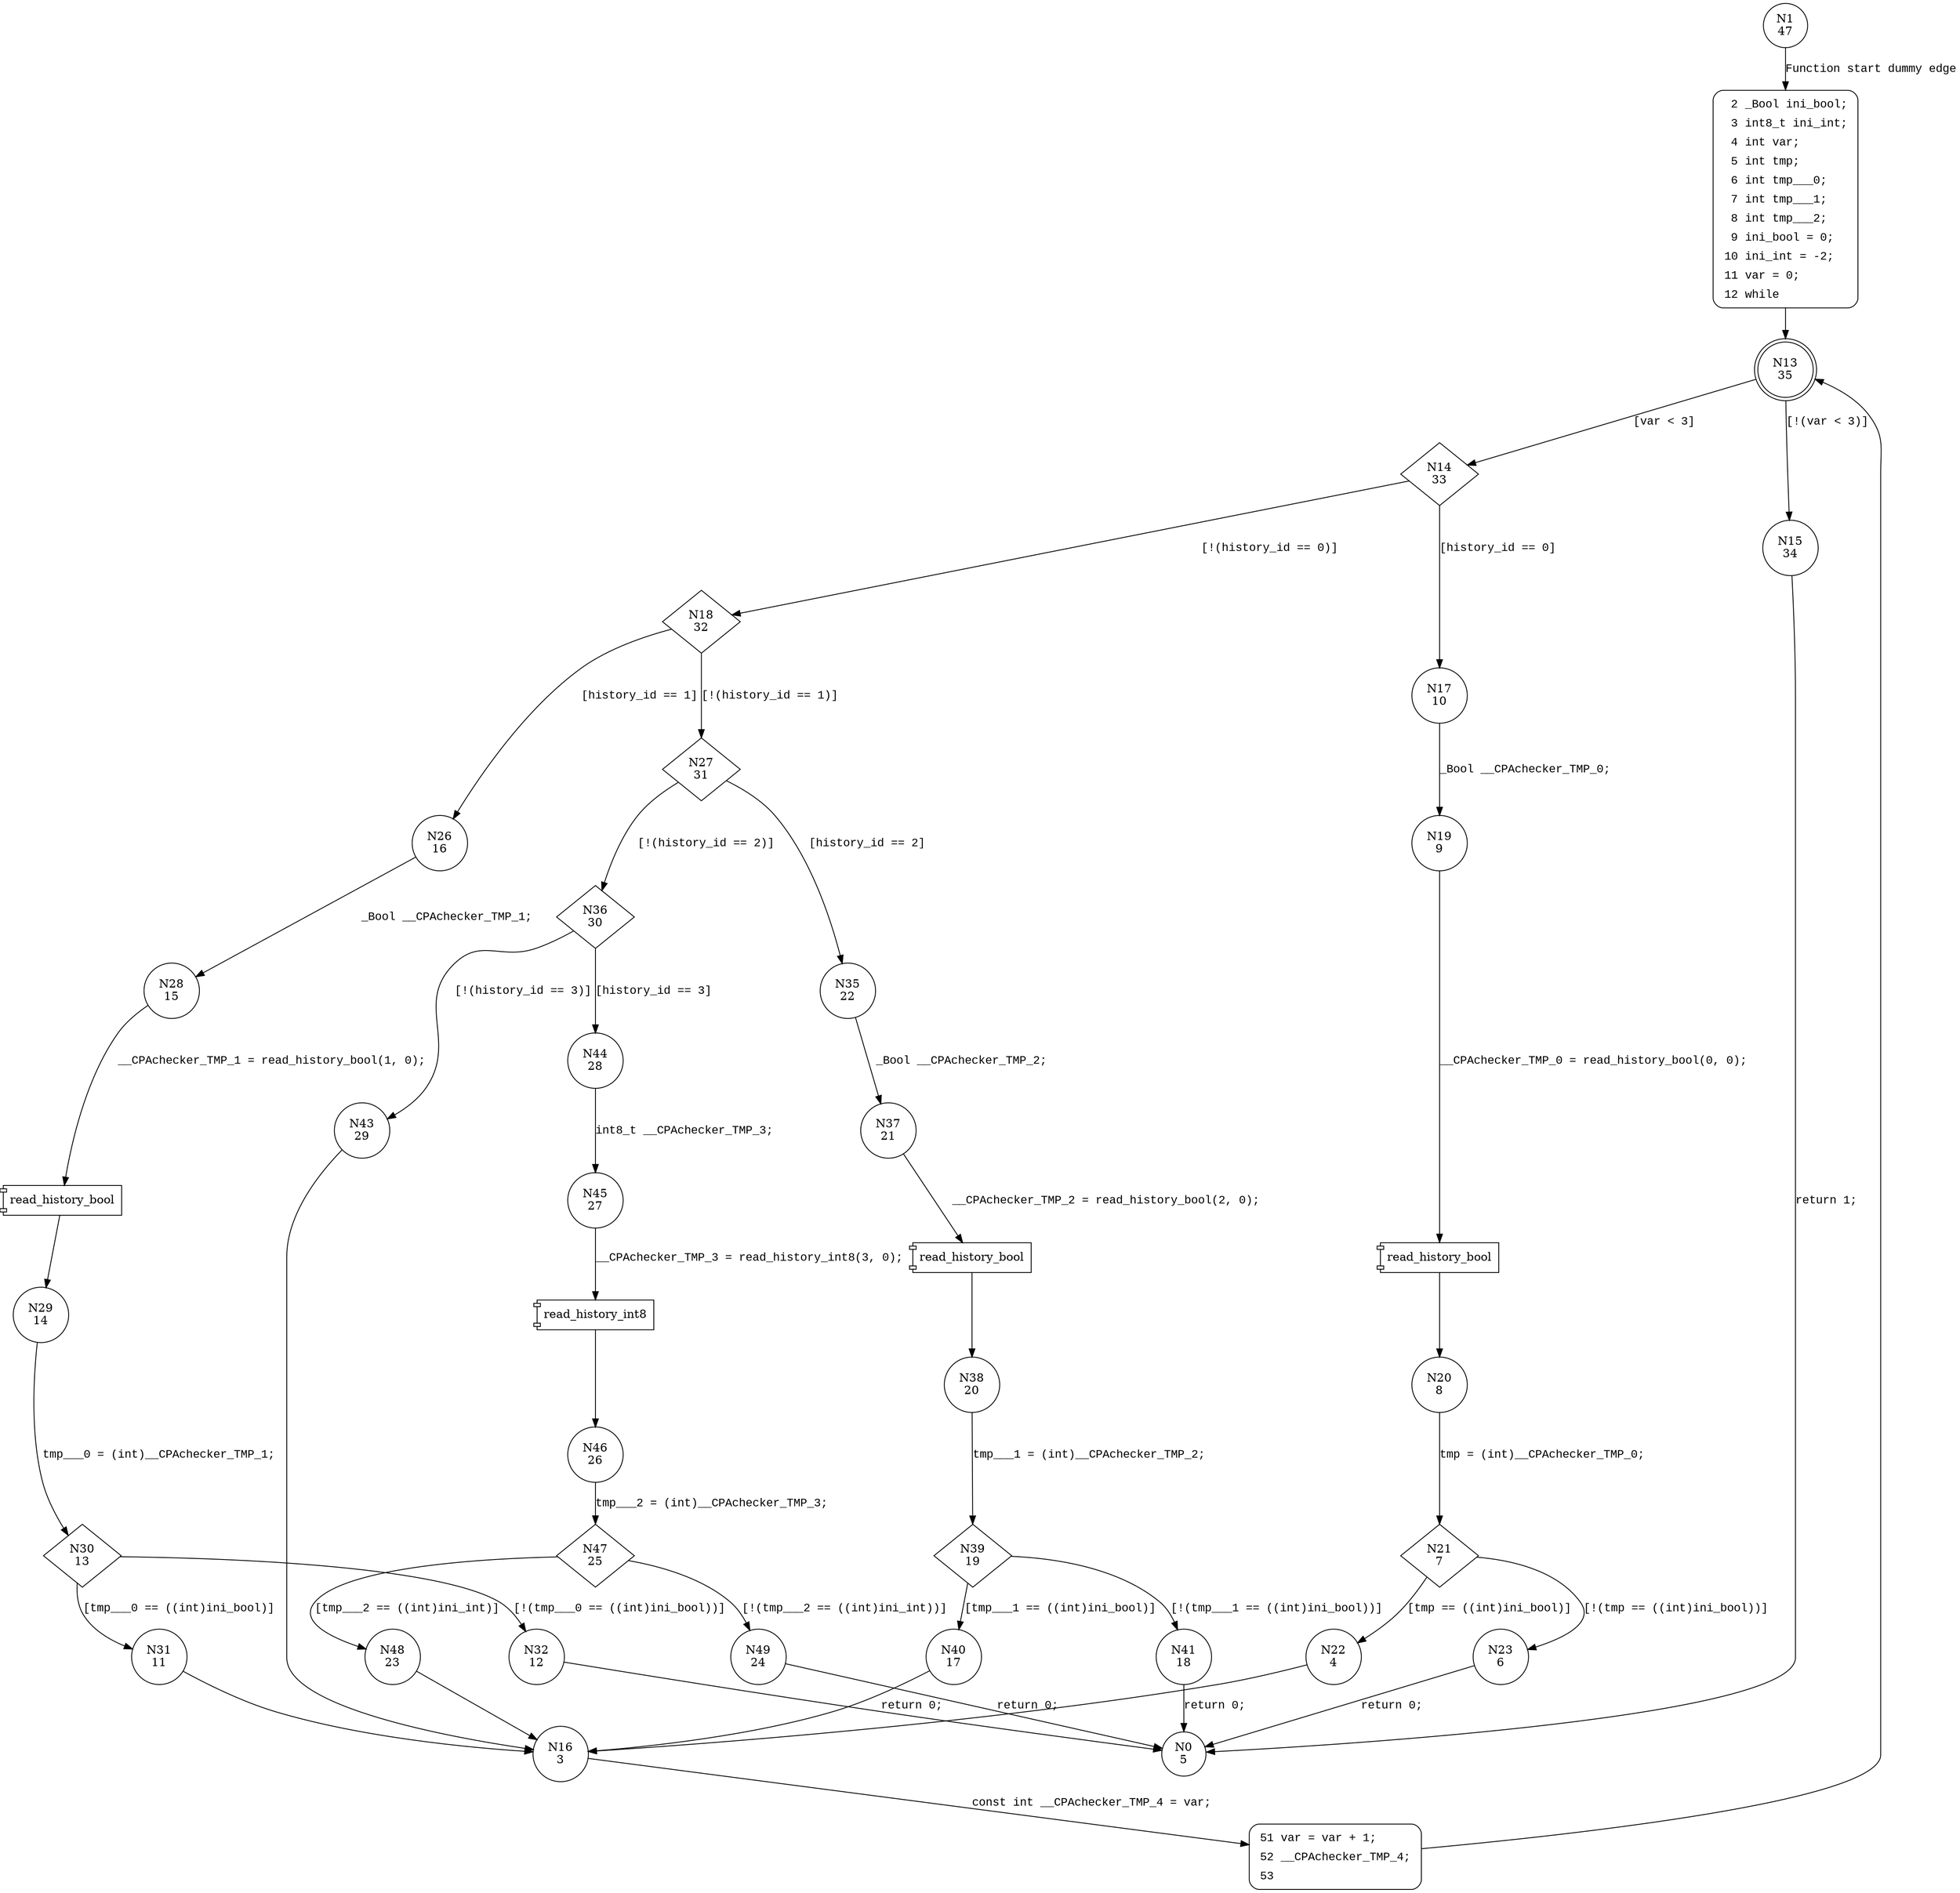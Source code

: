 digraph add_history_type {
1 [shape="circle" label="N1\n47"]
2 [shape="circle" label="N2\n46"]
13 [shape="doublecircle" label="N13\n35"]
14 [shape="diamond" label="N14\n33"]
15 [shape="circle" label="N15\n34"]
17 [shape="circle" label="N17\n10"]
18 [shape="diamond" label="N18\n32"]
26 [shape="circle" label="N26\n16"]
27 [shape="diamond" label="N27\n31"]
35 [shape="circle" label="N35\n22"]
36 [shape="diamond" label="N36\n30"]
44 [shape="circle" label="N44\n28"]
43 [shape="circle" label="N43\n29"]
16 [shape="circle" label="N16\n3"]
51 [shape="circle" label="N51\n2"]
45 [shape="circle" label="N45\n27"]
46 [shape="circle" label="N46\n26"]
47 [shape="diamond" label="N47\n25"]
48 [shape="circle" label="N48\n23"]
49 [shape="circle" label="N49\n24"]
37 [shape="circle" label="N37\n21"]
38 [shape="circle" label="N38\n20"]
39 [shape="diamond" label="N39\n19"]
40 [shape="circle" label="N40\n17"]
41 [shape="circle" label="N41\n18"]
28 [shape="circle" label="N28\n15"]
29 [shape="circle" label="N29\n14"]
30 [shape="diamond" label="N30\n13"]
31 [shape="circle" label="N31\n11"]
32 [shape="circle" label="N32\n12"]
19 [shape="circle" label="N19\n9"]
20 [shape="circle" label="N20\n8"]
21 [shape="diamond" label="N21\n7"]
22 [shape="circle" label="N22\n4"]
23 [shape="circle" label="N23\n6"]
0 [shape="circle" label="N0\n5"]
2 [style="filled,bold" penwidth="1" fillcolor="white" fontname="Courier New" shape="Mrecord" label=<<table border="0" cellborder="0" cellpadding="3" bgcolor="white"><tr><td align="right">2</td><td align="left">_Bool ini_bool;</td></tr><tr><td align="right">3</td><td align="left">int8_t ini_int;</td></tr><tr><td align="right">4</td><td align="left">int var;</td></tr><tr><td align="right">5</td><td align="left">int tmp;</td></tr><tr><td align="right">6</td><td align="left">int tmp___0;</td></tr><tr><td align="right">7</td><td align="left">int tmp___1;</td></tr><tr><td align="right">8</td><td align="left">int tmp___2;</td></tr><tr><td align="right">9</td><td align="left">ini_bool = 0;</td></tr><tr><td align="right">10</td><td align="left">ini_int = -2;</td></tr><tr><td align="right">11</td><td align="left">var = 0;</td></tr><tr><td align="right">12</td><td align="left">while</td></tr></table>>]
2 -> 13[label=""]
51 [style="filled,bold" penwidth="1" fillcolor="white" fontname="Courier New" shape="Mrecord" label=<<table border="0" cellborder="0" cellpadding="3" bgcolor="white"><tr><td align="right">51</td><td align="left">var = var + 1;</td></tr><tr><td align="right">52</td><td align="left">__CPAchecker_TMP_4;</td></tr><tr><td align="right">53</td><td align="left"></td></tr></table>>]
51 -> 13[label=""]
1 -> 2 [label="Function start dummy edge" fontname="Courier New"]
13 -> 14 [label="[var < 3]" fontname="Courier New"]
13 -> 15 [label="[!(var < 3)]" fontname="Courier New"]
14 -> 17 [label="[history_id == 0]" fontname="Courier New"]
14 -> 18 [label="[!(history_id == 0)]" fontname="Courier New"]
18 -> 26 [label="[history_id == 1]" fontname="Courier New"]
18 -> 27 [label="[!(history_id == 1)]" fontname="Courier New"]
27 -> 35 [label="[history_id == 2]" fontname="Courier New"]
27 -> 36 [label="[!(history_id == 2)]" fontname="Courier New"]
36 -> 44 [label="[history_id == 3]" fontname="Courier New"]
36 -> 43 [label="[!(history_id == 3)]" fontname="Courier New"]
16 -> 51 [label="const int __CPAchecker_TMP_4 = var;" fontname="Courier New"]
44 -> 45 [label="int8_t __CPAchecker_TMP_3;" fontname="Courier New"]
100010 [shape="component" label="read_history_int8"]
45 -> 100010 [label="__CPAchecker_TMP_3 = read_history_int8(3, 0);" fontname="Courier New"]
100010 -> 46 [label="" fontname="Courier New"]
47 -> 48 [label="[tmp___2 == ((int)ini_int)]" fontname="Courier New"]
47 -> 49 [label="[!(tmp___2 == ((int)ini_int))]" fontname="Courier New"]
48 -> 16 [label="" fontname="Courier New"]
100011 [shape="component" label="read_history_bool"]
37 -> 100011 [label="__CPAchecker_TMP_2 = read_history_bool(2, 0);" fontname="Courier New"]
100011 -> 38 [label="" fontname="Courier New"]
39 -> 40 [label="[tmp___1 == ((int)ini_bool)]" fontname="Courier New"]
39 -> 41 [label="[!(tmp___1 == ((int)ini_bool))]" fontname="Courier New"]
40 -> 16 [label="" fontname="Courier New"]
100012 [shape="component" label="read_history_bool"]
28 -> 100012 [label="__CPAchecker_TMP_1 = read_history_bool(1, 0);" fontname="Courier New"]
100012 -> 29 [label="" fontname="Courier New"]
30 -> 31 [label="[tmp___0 == ((int)ini_bool)]" fontname="Courier New"]
30 -> 32 [label="[!(tmp___0 == ((int)ini_bool))]" fontname="Courier New"]
31 -> 16 [label="" fontname="Courier New"]
100013 [shape="component" label="read_history_bool"]
19 -> 100013 [label="__CPAchecker_TMP_0 = read_history_bool(0, 0);" fontname="Courier New"]
100013 -> 20 [label="" fontname="Courier New"]
21 -> 22 [label="[tmp == ((int)ini_bool)]" fontname="Courier New"]
21 -> 23 [label="[!(tmp == ((int)ini_bool))]" fontname="Courier New"]
22 -> 16 [label="" fontname="Courier New"]
15 -> 0 [label="return 1;" fontname="Courier New"]
43 -> 16 [label="" fontname="Courier New"]
46 -> 47 [label="tmp___2 = (int)__CPAchecker_TMP_3;" fontname="Courier New"]
49 -> 0 [label="return 0;" fontname="Courier New"]
35 -> 37 [label="_Bool __CPAchecker_TMP_2;" fontname="Courier New"]
38 -> 39 [label="tmp___1 = (int)__CPAchecker_TMP_2;" fontname="Courier New"]
41 -> 0 [label="return 0;" fontname="Courier New"]
26 -> 28 [label="_Bool __CPAchecker_TMP_1;" fontname="Courier New"]
29 -> 30 [label="tmp___0 = (int)__CPAchecker_TMP_1;" fontname="Courier New"]
32 -> 0 [label="return 0;" fontname="Courier New"]
17 -> 19 [label="_Bool __CPAchecker_TMP_0;" fontname="Courier New"]
20 -> 21 [label="tmp = (int)__CPAchecker_TMP_0;" fontname="Courier New"]
23 -> 0 [label="return 0;" fontname="Courier New"]
}
